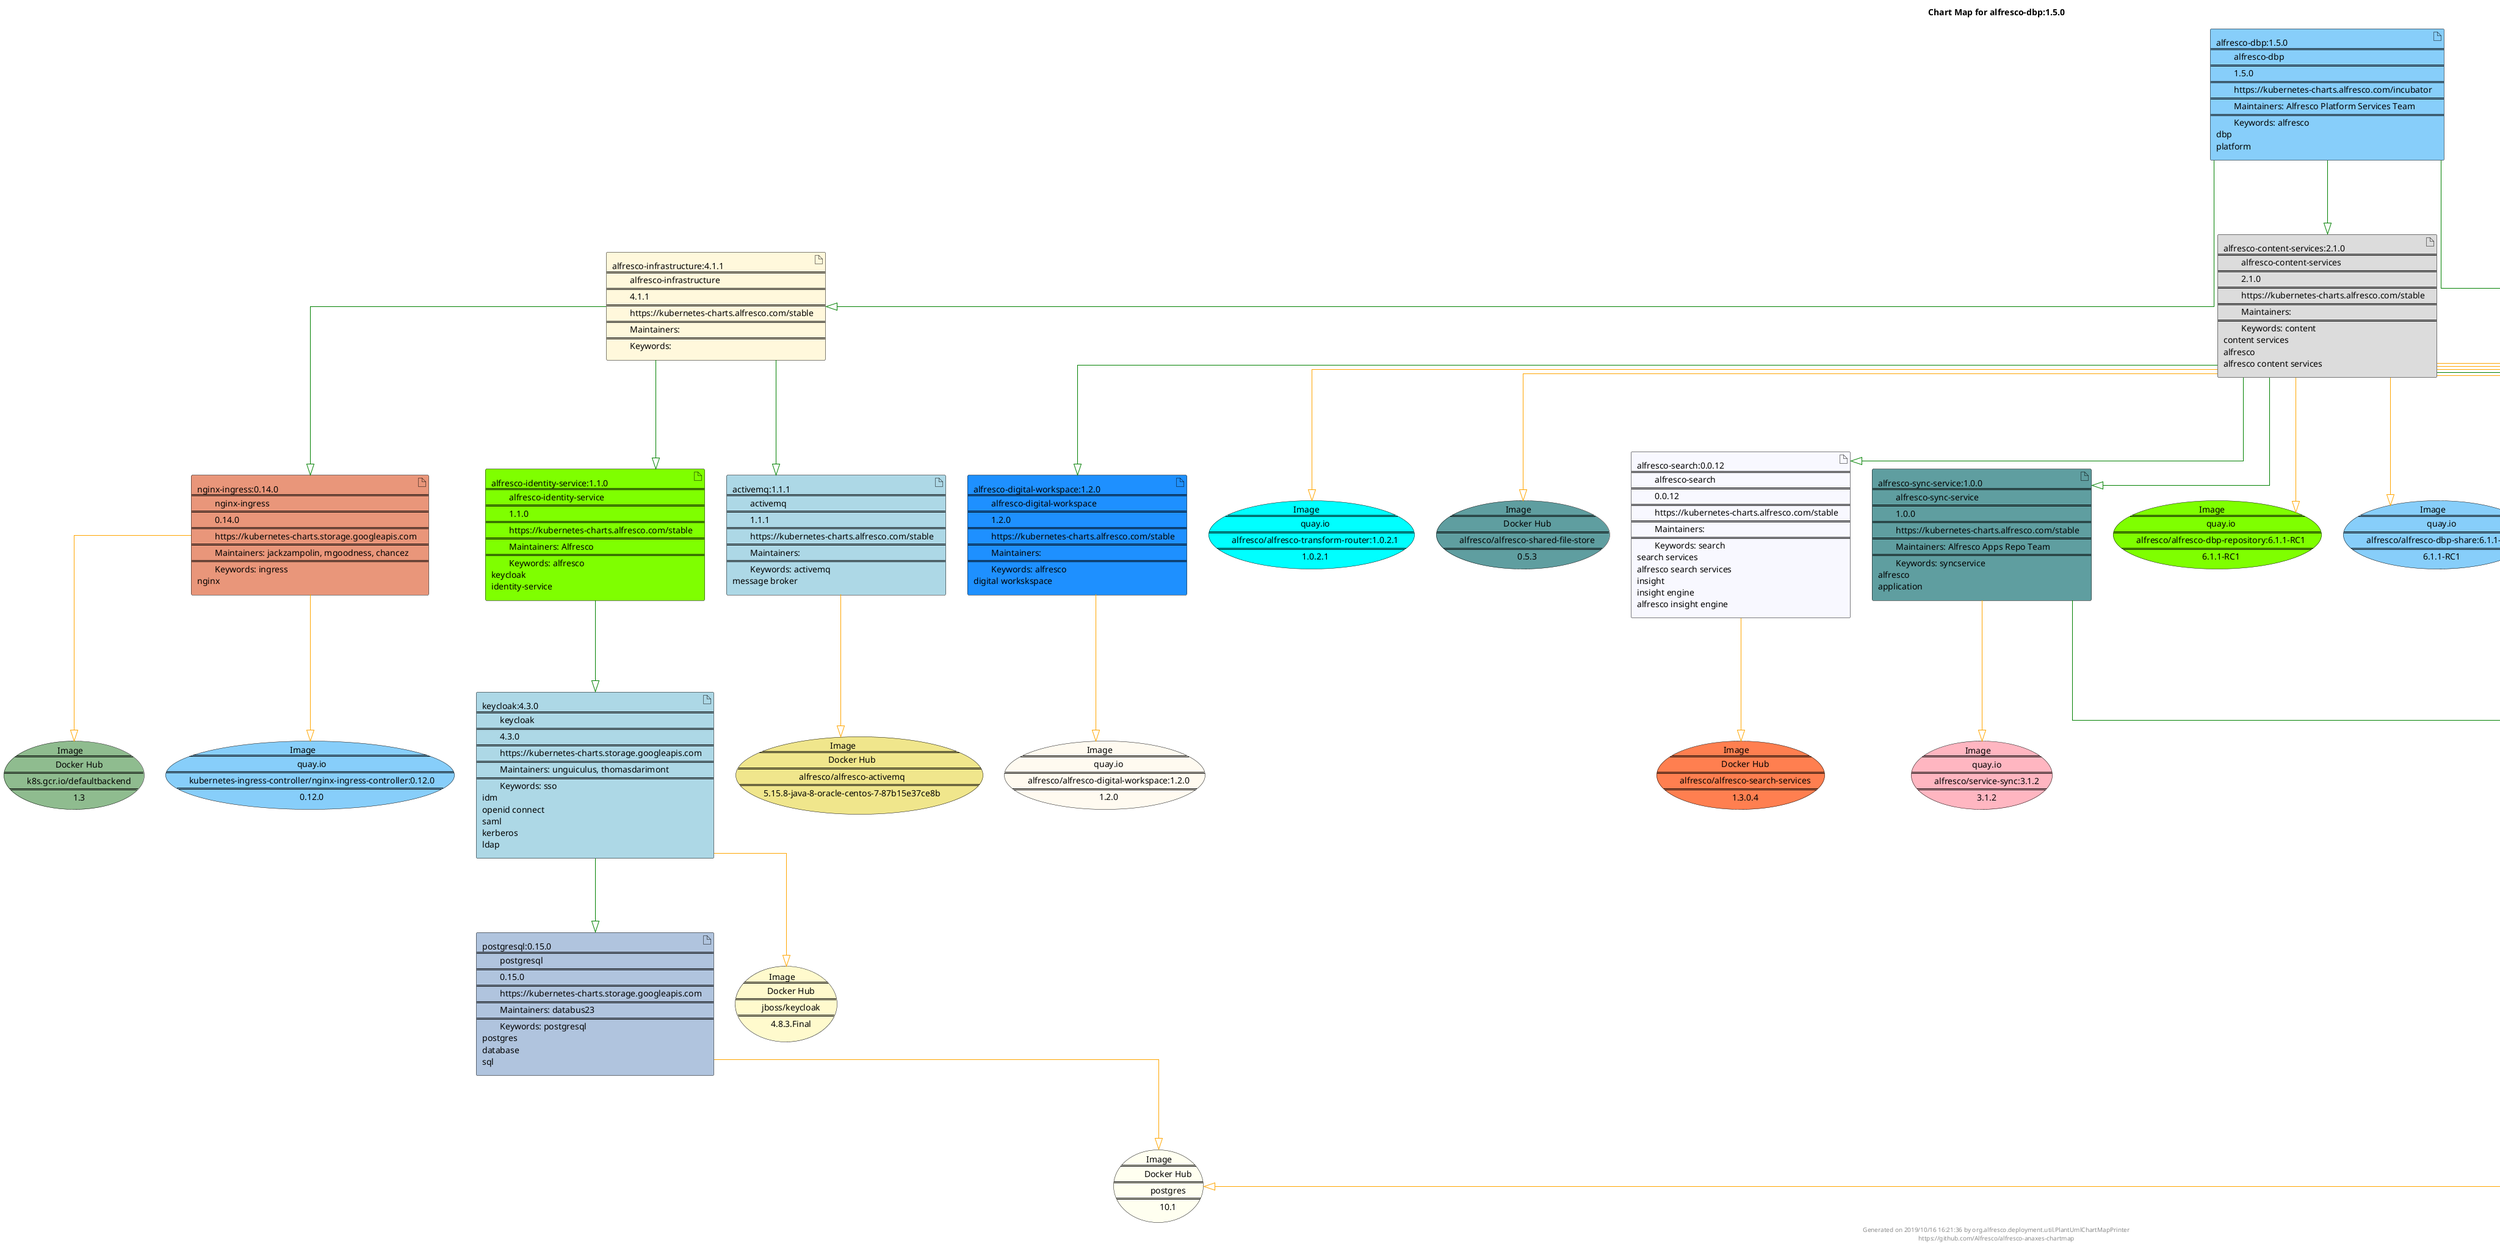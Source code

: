 @startuml
skinparam linetype ortho
skinparam backgroundColor white
skinparam usecaseBorderColor black
skinparam usecaseArrowColor LightSlateGray
skinparam artifactBorderColor black
skinparam artifactArrowColor LightSlateGray
title Chart Map for alfresco-dbp:1.5.0
'There are 13 referenced Helm Charts
artifact "postgresql:0.9.3\n====\n\tpostgresql\n====\n\t0.9.3\n====\n\thttps://kubernetes-charts.storage.googleapis.com\n====\n\tMaintainers: databus23\n====\n\tKeywords: postgresql\npostgres\ndatabase\nsql" as postgresql_0_9_3 #LightSteelBlue
artifact "alfresco-sync-service:1.0.0\n====\n\talfresco-sync-service\n====\n\t1.0.0\n====\n\thttps://kubernetes-charts.alfresco.com/stable\n====\n\tMaintainers: Alfresco Apps Repo Team\n====\n\tKeywords: syncservice\nalfresco\napplication" as alfresco_sync_service_1_0_0 #CadetBlue
artifact "alfresco-identity-service:1.1.0\n====\n\talfresco-identity-service\n====\n\t1.1.0\n====\n\thttps://kubernetes-charts.alfresco.com/stable\n====\n\tMaintainers: Alfresco\n====\n\tKeywords: alfresco\nkeycloak\nidentity-service" as alfresco_identity_service_1_1_0 #Chartreuse
artifact "alfresco-dbp:1.5.0\n====\n\talfresco-dbp\n====\n\t1.5.0\n====\n\thttps://kubernetes-charts.alfresco.com/incubator\n====\n\tMaintainers: Alfresco Platform Services Team\n====\n\tKeywords: alfresco\ndbp\nplatform" as alfresco_dbp_1_5_0 #LightSkyBlue
artifact "alfresco-digital-workspace:1.2.0\n====\n\talfresco-digital-workspace\n====\n\t1.2.0\n====\n\thttps://kubernetes-charts.alfresco.com/stable\n====\n\tMaintainers: \n====\n\tKeywords: alfresco\ndigital workskspace" as alfresco_digital_workspace_1_2_0 #DodgerBlue
artifact "activemq:1.1.1\n====\n\tactivemq\n====\n\t1.1.1\n====\n\thttps://kubernetes-charts.alfresco.com/stable\n====\n\tMaintainers: \n====\n\tKeywords: activemq\nmessage broker" as activemq_1_1_1 #LightBlue
artifact "alfresco-content-services:2.1.0\n====\n\talfresco-content-services\n====\n\t2.1.0\n====\n\thttps://kubernetes-charts.alfresco.com/stable\n====\n\tMaintainers: \n====\n\tKeywords: content\ncontent services\nalfresco\nalfresco content services" as alfresco_content_services_2_1_0 #Gainsboro
artifact "alfresco-infrastructure:4.1.1\n====\n\talfresco-infrastructure\n====\n\t4.1.1\n====\n\thttps://kubernetes-charts.alfresco.com/stable\n====\n\tMaintainers: \n====\n\tKeywords: " as alfresco_infrastructure_4_1_1 #Cornsilk
artifact "postgresql:0.15.0\n====\n\tpostgresql\n====\n\t0.15.0\n====\n\thttps://kubernetes-charts.storage.googleapis.com\n====\n\tMaintainers: databus23\n====\n\tKeywords: postgresql\npostgres\ndatabase\nsql" as postgresql_0_15_0 #LightSteelBlue
artifact "alfresco-search:0.0.12\n====\n\talfresco-search\n====\n\t0.0.12\n====\n\thttps://kubernetes-charts.alfresco.com/stable\n====\n\tMaintainers: \n====\n\tKeywords: search\nsearch services\nalfresco search services\ninsight\ninsight engine\nalfresco insight engine" as alfresco_search_0_0_12 #GhostWhite
artifact "nginx-ingress:0.14.0\n====\n\tnginx-ingress\n====\n\t0.14.0\n====\n\thttps://kubernetes-charts.storage.googleapis.com\n====\n\tMaintainers: jackzampolin, mgoodness, chancez\n====\n\tKeywords: ingress\nnginx" as nginx_ingress_0_14_0 #DarkSalmon
artifact "keycloak:4.3.0\n====\n\tkeycloak\n====\n\t4.3.0\n====\n\thttps://kubernetes-charts.storage.googleapis.com\n====\n\tMaintainers: unguiculus, thomasdarimont\n====\n\tKeywords: sso\nidm\nopenid connect\nsaml\nkerberos\nldap" as keycloak_4_3_0 #LightBlue
artifact "alfresco-process-services:0.1.5\n====\n\talfresco-process-services\n====\n\t0.1.5\n====\n\thttps://kubernetes-charts.alfresco.com/incubator\n====\n\tMaintainers: Alfresco\n====\n\tKeywords: " as alfresco_process_services_0_1_5 #Gainsboro
'There are 21 referenced Docker Images
usecase "Image\n====\n\tquay.io\n====\n\talfresco/alfresco-digital-workspace:1.2.0\n====\n\t1.2.0" as quay_io_alfresco_alfresco_digital_workspace_1_2_0 #FloralWhite
usecase "Image\n====\n\tDocker Hub\n====\n\tpostgres\n====\n\t11.4" as postgres_11_4 #Ivory
usecase "Image\n====\n\tDocker Hub\n====\n\tpostgres\n====\n\t10.1" as postgres_10_1 #Ivory
usecase "Image\n====\n\tquay.io\n====\n\talfresco/alfresco-transform-router:1.0.2.1\n====\n\t1.0.2.1" as quay_io_alfresco_alfresco_transform_router_1_0_2_1 #Aqua
usecase "Image\n====\n\tDocker Hub\n====\n\tpostgres\n====\n\t9.4.6" as postgres_9_4_6 #Ivory
usecase "Image\n====\n\tDocker Hub\n====\n\talfresco/alfresco-shared-file-store\n====\n\t0.5.3" as alfresco_alfresco_shared_file_store_0_5_3 #CadetBlue
usecase "Image\n====\n\tquay.io\n====\n\talfresco/alfresco-dbp-repository:6.1.1-RC1\n====\n\t6.1.1-RC1" as quay_io_alfresco_alfresco_dbp_repository_6_1_1_RC1 #Chartreuse
usecase "Image\n====\n\tquay.io\n====\n\tkubernetes-ingress-controller/nginx-ingress-controller:0.12.0\n====\n\t0.12.0" as quay_io_kubernetes_ingress_controller_nginx_ingress_controller_0_12_0 #LightSkyBlue
usecase "Image\n====\n\tDocker Hub\n====\n\talfresco/alfresco-search-services\n====\n\t1.3.0.4" as alfresco_alfresco_search_services_1_3_0_4 #Coral
usecase "Image\n====\n\tDocker Hub\n====\n\talfresco/alfresco-activemq\n====\n\t5.15.8-java-8-oracle-centos-7-87b15e37ce8b" as alfresco_alfresco_activemq_5_15_8_java_8_oracle_centos_7_87b15e37ce8b #Khaki
usecase "Image\n====\n\tquay.io\n====\n\talfresco/alfresco-dbp-share:6.1.1-RC1\n====\n\t6.1.1-RC1" as quay_io_alfresco_alfresco_dbp_share_6_1_1_RC1 #LightSkyBlue
usecase "Image\n====\n\tquay.io\n====\n\talfresco/alfresco-pdf-renderer:2.0.17\n====\n\t2.0.17" as quay_io_alfresco_alfresco_pdf_renderer_2_0_17 #GoldenRod
usecase "Image\n====\n\tquay.io\n====\n\talfresco/service-sync:3.1.2\n====\n\t3.1.2" as quay_io_alfresco_service_sync_3_1_2 #LightPink
usecase "Image\n====\n\tDocker Hub\n====\n\talfresco/process-services-admin\n====\n\t1.9.0.1" as alfresco_process_services_admin_1_9_0_1 #BlanchedAlmond
usecase "Image\n====\n\tDocker Hub\n====\n\tjboss/keycloak\n====\n\t4.8.3.Final" as jboss_keycloak_4_8_3_Final #LemonChiffon
usecase "Image\n====\n\tquay.io\n====\n\talfresco/alfresco-imagemagick:2.0.17\n====\n\t2.0.17" as quay_io_alfresco_alfresco_imagemagick_2_0_17 #Cyan
usecase "Image\n====\n\tDocker Hub\n====\n\tk8s.gcr.io/defaultbackend\n====\n\t1.3" as k8s_gcr_io_defaultbackend_1_3 #DarkSeaGreen
usecase "Image\n====\n\tquay.io\n====\n\talfresco/alfresco-tika:2.0.17\n====\n\t2.0.17" as quay_io_alfresco_alfresco_tika_2_0_17 #Khaki
usecase "Image\n====\n\tquay.io\n====\n\talfresco/alfresco-libreoffice:2.0.17\n====\n\t2.0.17" as quay_io_alfresco_alfresco_libreoffice_2_0_17 #Khaki
usecase "Image\n====\n\tquay.io\n====\n\talfresco/alfresco-process-workspace-app:1.3.2\n====\n\t1.3.2" as quay_io_alfresco_alfresco_process_workspace_app_1_3_2 #Azure
usecase "Image\n====\n\tDocker Hub\n====\n\talfresco/process-services\n====\n\t1.9.0.1" as alfresco_process_services_1_9_0_1 #LightBlue
alfresco_dbp_1_5_0--[#green]-|>alfresco_process_services_0_1_5
alfresco_process_services_0_1_5--[#green]-|>postgresql_0_9_3
alfresco_dbp_1_5_0--[#green]-|>alfresco_content_services_2_1_0
alfresco_content_services_2_1_0--[#green]-|>postgresql_0_9_3
alfresco_content_services_2_1_0--[#green]-|>alfresco_digital_workspace_1_2_0
alfresco_content_services_2_1_0--[#green]-|>alfresco_sync_service_1_0_0
alfresco_sync_service_1_0_0--[#green]-|>postgresql_0_9_3
alfresco_content_services_2_1_0--[#green]-|>alfresco_search_0_0_12
alfresco_dbp_1_5_0--[#green]-|>alfresco_infrastructure_4_1_1
alfresco_infrastructure_4_1_1--[#green]-|>activemq_1_1_1
alfresco_infrastructure_4_1_1--[#green]-|>nginx_ingress_0_14_0
alfresco_infrastructure_4_1_1--[#green]-|>alfresco_identity_service_1_1_0
alfresco_identity_service_1_1_0--[#green]-|>keycloak_4_3_0
keycloak_4_3_0--[#green]-|>postgresql_0_15_0
postgresql_0_9_3--[#orange]-|>postgres_11_4
postgresql_0_9_3--[#orange]-|>postgres_10_1
postgresql_0_9_3--[#orange]-|>postgres_9_4_6
alfresco_sync_service_1_0_0--[#orange]-|>quay_io_alfresco_service_sync_3_1_2
alfresco_digital_workspace_1_2_0--[#orange]-|>quay_io_alfresco_alfresco_digital_workspace_1_2_0
activemq_1_1_1--[#orange]-|>alfresco_alfresco_activemq_5_15_8_java_8_oracle_centos_7_87b15e37ce8b
alfresco_content_services_2_1_0--[#orange]-|>quay_io_alfresco_alfresco_pdf_renderer_2_0_17
alfresco_content_services_2_1_0--[#orange]-|>quay_io_alfresco_alfresco_transform_router_1_0_2_1
alfresco_content_services_2_1_0--[#orange]-|>quay_io_alfresco_alfresco_imagemagick_2_0_17
alfresco_content_services_2_1_0--[#orange]-|>alfresco_alfresco_shared_file_store_0_5_3
alfresco_content_services_2_1_0--[#orange]-|>quay_io_alfresco_alfresco_tika_2_0_17
alfresco_content_services_2_1_0--[#orange]-|>quay_io_alfresco_alfresco_dbp_repository_6_1_1_RC1
alfresco_content_services_2_1_0--[#orange]-|>quay_io_alfresco_alfresco_libreoffice_2_0_17
alfresco_content_services_2_1_0--[#orange]-|>quay_io_alfresco_alfresco_dbp_share_6_1_1_RC1
postgresql_0_15_0--[#orange]-|>postgres_10_1
alfresco_search_0_0_12--[#orange]-|>alfresco_alfresco_search_services_1_3_0_4
nginx_ingress_0_14_0--[#orange]-|>k8s_gcr_io_defaultbackend_1_3
nginx_ingress_0_14_0--[#orange]-|>quay_io_kubernetes_ingress_controller_nginx_ingress_controller_0_12_0
keycloak_4_3_0--[#orange]-|>jboss_keycloak_4_8_3_Final
alfresco_process_services_0_1_5--[#orange]-|>alfresco_process_services_admin_1_9_0_1
alfresco_process_services_0_1_5--[#orange]-|>quay_io_alfresco_alfresco_process_workspace_app_1_3_2
alfresco_process_services_0_1_5--[#orange]-|>alfresco_process_services_1_9_0_1
center footer Generated on 2019/10/16 16:21:36 by org.alfresco.deployment.util.PlantUmlChartMapPrinter\nhttps://github.com/Alfresco/alfresco-anaxes-chartmap
@enduml
